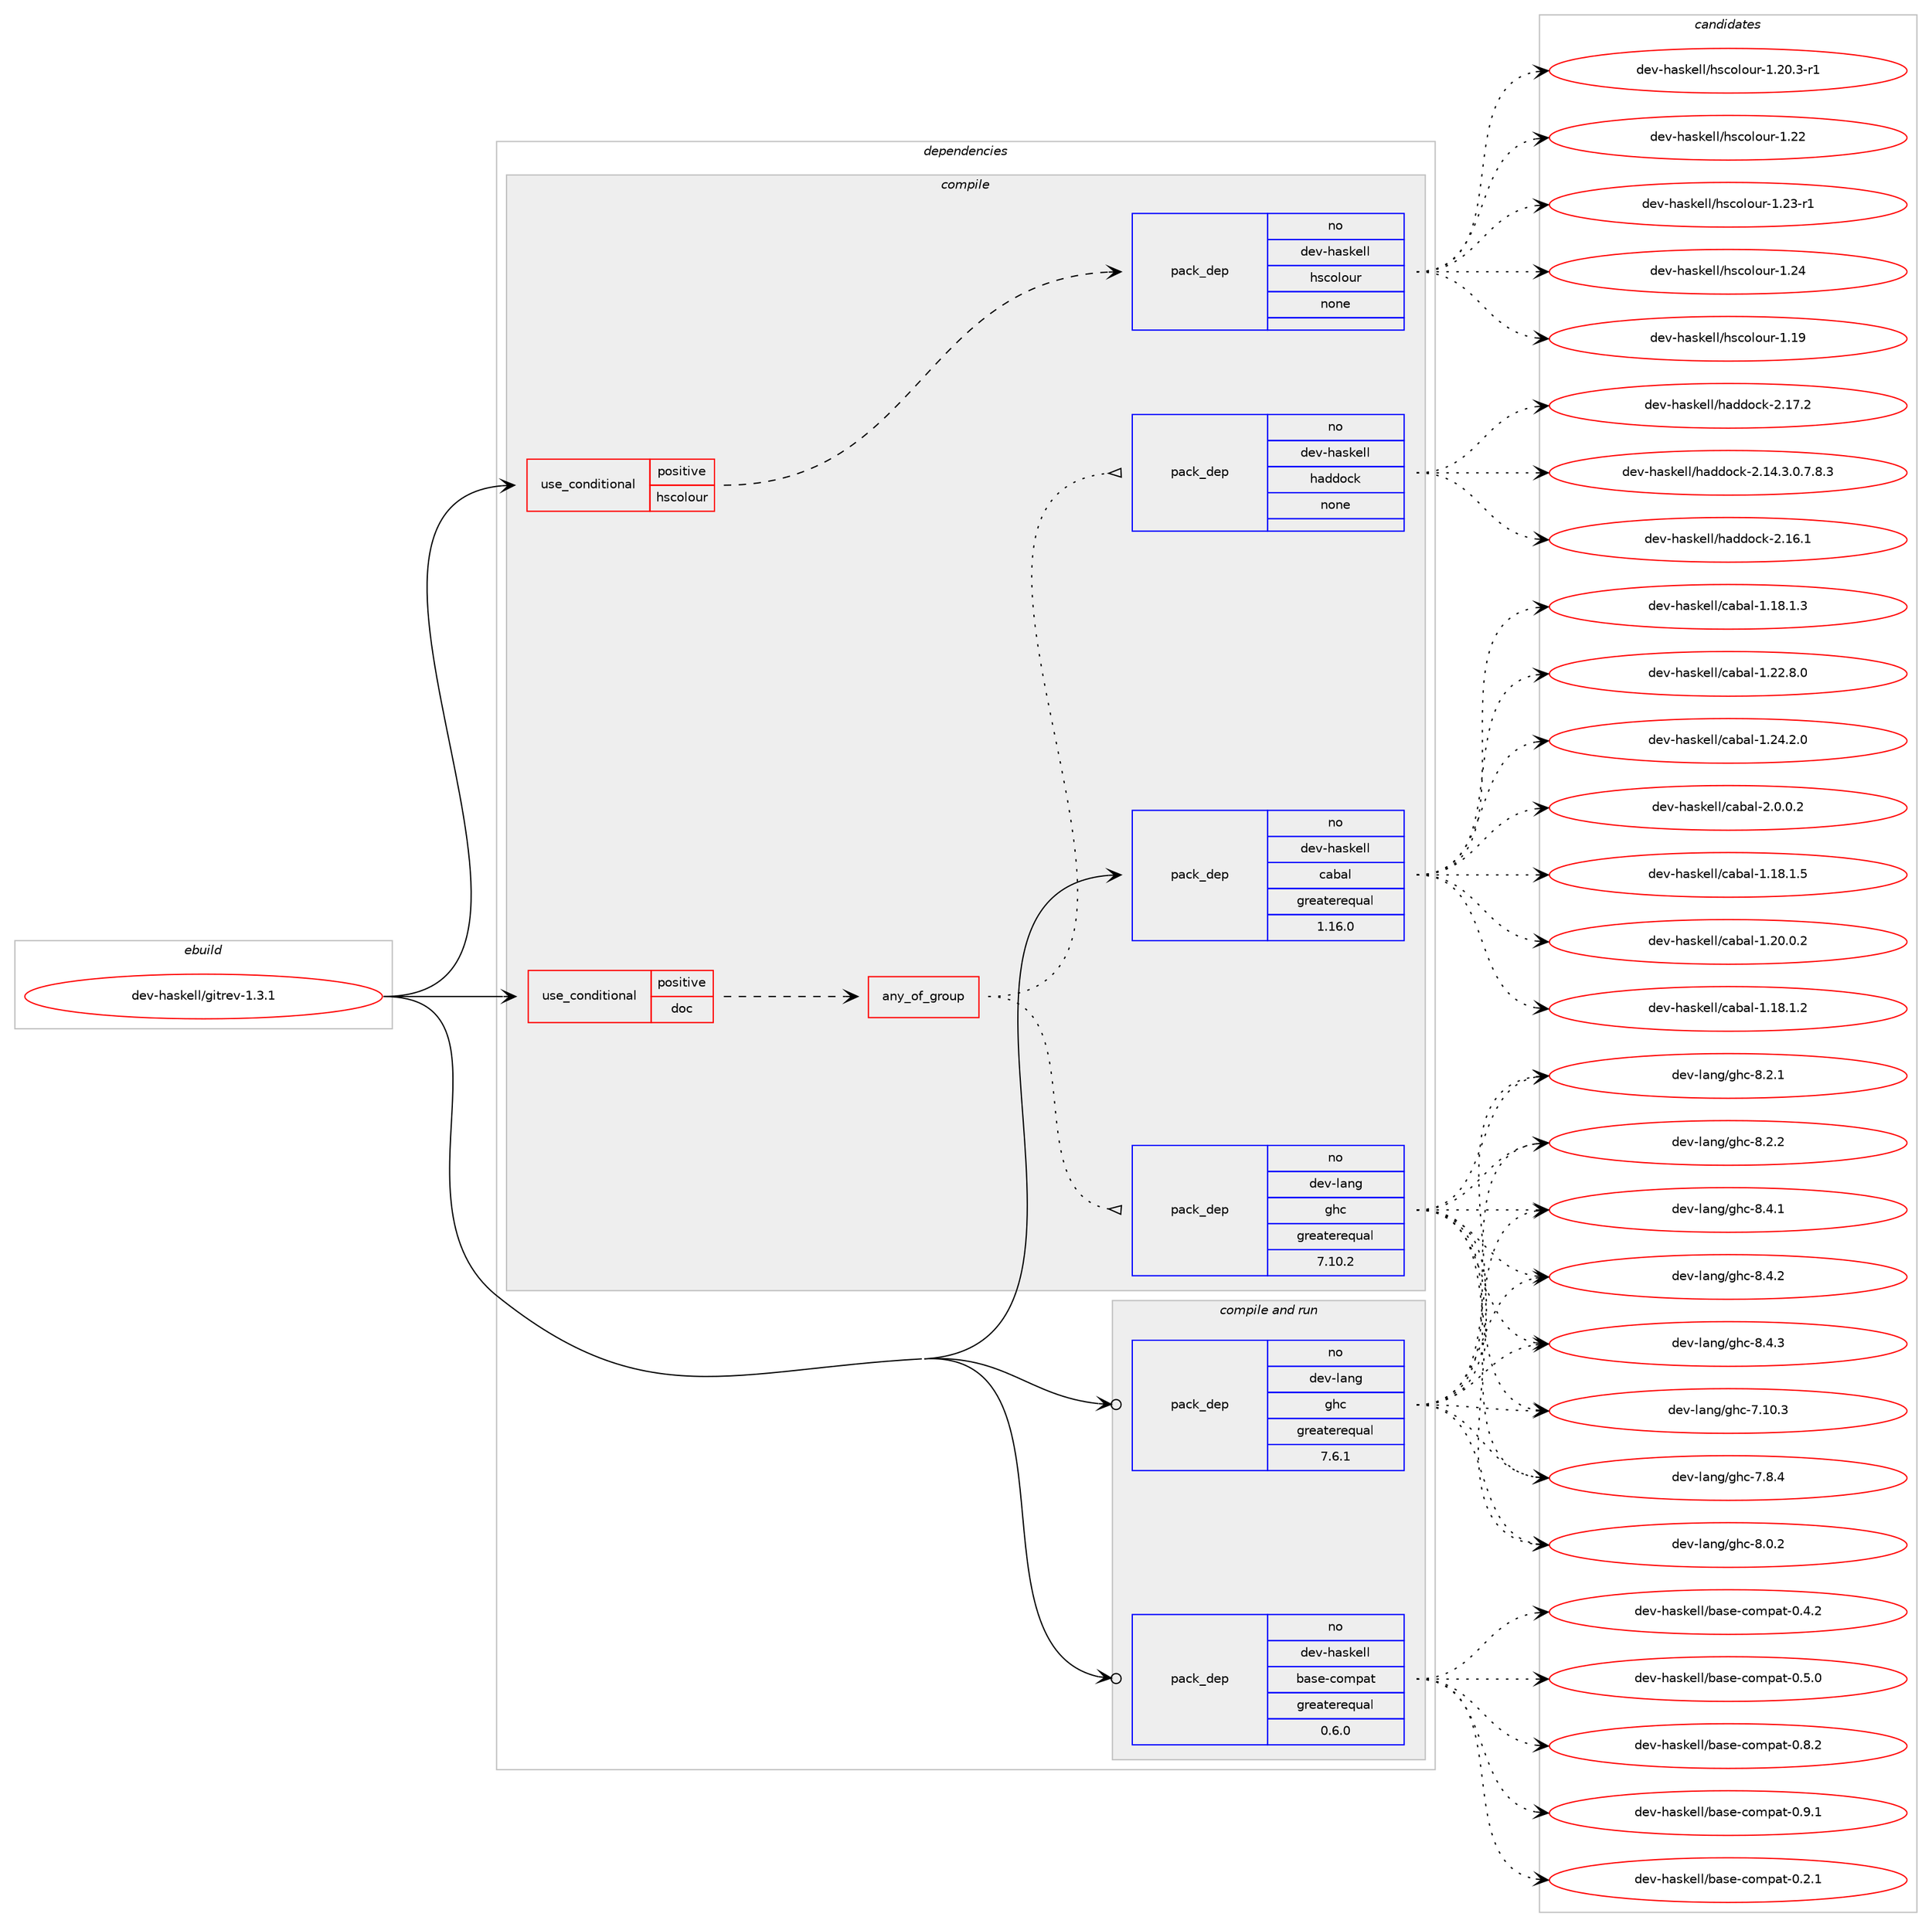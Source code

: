 digraph prolog {

# *************
# Graph options
# *************

newrank=true;
concentrate=true;
compound=true;
graph [rankdir=LR,fontname=Helvetica,fontsize=10,ranksep=1.5];#, ranksep=2.5, nodesep=0.2];
edge  [arrowhead=vee];
node  [fontname=Helvetica,fontsize=10];

# **********
# The ebuild
# **********

subgraph cluster_leftcol {
color=gray;
rank=same;
label=<<i>ebuild</i>>;
id [label="dev-haskell/gitrev-1.3.1", color=red, width=4, href="../dev-haskell/gitrev-1.3.1.svg"];
}

# ****************
# The dependencies
# ****************

subgraph cluster_midcol {
color=gray;
label=<<i>dependencies</i>>;
subgraph cluster_compile {
fillcolor="#eeeeee";
style=filled;
label=<<i>compile</i>>;
subgraph cond359653 {
dependency1332919 [label=<<TABLE BORDER="0" CELLBORDER="1" CELLSPACING="0" CELLPADDING="4"><TR><TD ROWSPAN="3" CELLPADDING="10">use_conditional</TD></TR><TR><TD>positive</TD></TR><TR><TD>doc</TD></TR></TABLE>>, shape=none, color=red];
subgraph any20923 {
dependency1332920 [label=<<TABLE BORDER="0" CELLBORDER="1" CELLSPACING="0" CELLPADDING="4"><TR><TD CELLPADDING="10">any_of_group</TD></TR></TABLE>>, shape=none, color=red];subgraph pack951791 {
dependency1332921 [label=<<TABLE BORDER="0" CELLBORDER="1" CELLSPACING="0" CELLPADDING="4" WIDTH="220"><TR><TD ROWSPAN="6" CELLPADDING="30">pack_dep</TD></TR><TR><TD WIDTH="110">no</TD></TR><TR><TD>dev-haskell</TD></TR><TR><TD>haddock</TD></TR><TR><TD>none</TD></TR><TR><TD></TD></TR></TABLE>>, shape=none, color=blue];
}
dependency1332920:e -> dependency1332921:w [weight=20,style="dotted",arrowhead="oinv"];
subgraph pack951792 {
dependency1332922 [label=<<TABLE BORDER="0" CELLBORDER="1" CELLSPACING="0" CELLPADDING="4" WIDTH="220"><TR><TD ROWSPAN="6" CELLPADDING="30">pack_dep</TD></TR><TR><TD WIDTH="110">no</TD></TR><TR><TD>dev-lang</TD></TR><TR><TD>ghc</TD></TR><TR><TD>greaterequal</TD></TR><TR><TD>7.10.2</TD></TR></TABLE>>, shape=none, color=blue];
}
dependency1332920:e -> dependency1332922:w [weight=20,style="dotted",arrowhead="oinv"];
}
dependency1332919:e -> dependency1332920:w [weight=20,style="dashed",arrowhead="vee"];
}
id:e -> dependency1332919:w [weight=20,style="solid",arrowhead="vee"];
subgraph cond359654 {
dependency1332923 [label=<<TABLE BORDER="0" CELLBORDER="1" CELLSPACING="0" CELLPADDING="4"><TR><TD ROWSPAN="3" CELLPADDING="10">use_conditional</TD></TR><TR><TD>positive</TD></TR><TR><TD>hscolour</TD></TR></TABLE>>, shape=none, color=red];
subgraph pack951793 {
dependency1332924 [label=<<TABLE BORDER="0" CELLBORDER="1" CELLSPACING="0" CELLPADDING="4" WIDTH="220"><TR><TD ROWSPAN="6" CELLPADDING="30">pack_dep</TD></TR><TR><TD WIDTH="110">no</TD></TR><TR><TD>dev-haskell</TD></TR><TR><TD>hscolour</TD></TR><TR><TD>none</TD></TR><TR><TD></TD></TR></TABLE>>, shape=none, color=blue];
}
dependency1332923:e -> dependency1332924:w [weight=20,style="dashed",arrowhead="vee"];
}
id:e -> dependency1332923:w [weight=20,style="solid",arrowhead="vee"];
subgraph pack951794 {
dependency1332925 [label=<<TABLE BORDER="0" CELLBORDER="1" CELLSPACING="0" CELLPADDING="4" WIDTH="220"><TR><TD ROWSPAN="6" CELLPADDING="30">pack_dep</TD></TR><TR><TD WIDTH="110">no</TD></TR><TR><TD>dev-haskell</TD></TR><TR><TD>cabal</TD></TR><TR><TD>greaterequal</TD></TR><TR><TD>1.16.0</TD></TR></TABLE>>, shape=none, color=blue];
}
id:e -> dependency1332925:w [weight=20,style="solid",arrowhead="vee"];
}
subgraph cluster_compileandrun {
fillcolor="#eeeeee";
style=filled;
label=<<i>compile and run</i>>;
subgraph pack951795 {
dependency1332926 [label=<<TABLE BORDER="0" CELLBORDER="1" CELLSPACING="0" CELLPADDING="4" WIDTH="220"><TR><TD ROWSPAN="6" CELLPADDING="30">pack_dep</TD></TR><TR><TD WIDTH="110">no</TD></TR><TR><TD>dev-haskell</TD></TR><TR><TD>base-compat</TD></TR><TR><TD>greaterequal</TD></TR><TR><TD>0.6.0</TD></TR></TABLE>>, shape=none, color=blue];
}
id:e -> dependency1332926:w [weight=20,style="solid",arrowhead="odotvee"];
subgraph pack951796 {
dependency1332927 [label=<<TABLE BORDER="0" CELLBORDER="1" CELLSPACING="0" CELLPADDING="4" WIDTH="220"><TR><TD ROWSPAN="6" CELLPADDING="30">pack_dep</TD></TR><TR><TD WIDTH="110">no</TD></TR><TR><TD>dev-lang</TD></TR><TR><TD>ghc</TD></TR><TR><TD>greaterequal</TD></TR><TR><TD>7.6.1</TD></TR></TABLE>>, shape=none, color=blue];
}
id:e -> dependency1332927:w [weight=20,style="solid",arrowhead="odotvee"];
}
subgraph cluster_run {
fillcolor="#eeeeee";
style=filled;
label=<<i>run</i>>;
}
}

# **************
# The candidates
# **************

subgraph cluster_choices {
rank=same;
color=gray;
label=<<i>candidates</i>>;

subgraph choice951791 {
color=black;
nodesep=1;
choice1001011184510497115107101108108471049710010011199107455046495246514648465546564651 [label="dev-haskell/haddock-2.14.3.0.7.8.3", color=red, width=4,href="../dev-haskell/haddock-2.14.3.0.7.8.3.svg"];
choice100101118451049711510710110810847104971001001119910745504649544649 [label="dev-haskell/haddock-2.16.1", color=red, width=4,href="../dev-haskell/haddock-2.16.1.svg"];
choice100101118451049711510710110810847104971001001119910745504649554650 [label="dev-haskell/haddock-2.17.2", color=red, width=4,href="../dev-haskell/haddock-2.17.2.svg"];
dependency1332921:e -> choice1001011184510497115107101108108471049710010011199107455046495246514648465546564651:w [style=dotted,weight="100"];
dependency1332921:e -> choice100101118451049711510710110810847104971001001119910745504649544649:w [style=dotted,weight="100"];
dependency1332921:e -> choice100101118451049711510710110810847104971001001119910745504649554650:w [style=dotted,weight="100"];
}
subgraph choice951792 {
color=black;
nodesep=1;
choice1001011184510897110103471031049945554649484651 [label="dev-lang/ghc-7.10.3", color=red, width=4,href="../dev-lang/ghc-7.10.3.svg"];
choice10010111845108971101034710310499455546564652 [label="dev-lang/ghc-7.8.4", color=red, width=4,href="../dev-lang/ghc-7.8.4.svg"];
choice10010111845108971101034710310499455646484650 [label="dev-lang/ghc-8.0.2", color=red, width=4,href="../dev-lang/ghc-8.0.2.svg"];
choice10010111845108971101034710310499455646504649 [label="dev-lang/ghc-8.2.1", color=red, width=4,href="../dev-lang/ghc-8.2.1.svg"];
choice10010111845108971101034710310499455646504650 [label="dev-lang/ghc-8.2.2", color=red, width=4,href="../dev-lang/ghc-8.2.2.svg"];
choice10010111845108971101034710310499455646524649 [label="dev-lang/ghc-8.4.1", color=red, width=4,href="../dev-lang/ghc-8.4.1.svg"];
choice10010111845108971101034710310499455646524650 [label="dev-lang/ghc-8.4.2", color=red, width=4,href="../dev-lang/ghc-8.4.2.svg"];
choice10010111845108971101034710310499455646524651 [label="dev-lang/ghc-8.4.3", color=red, width=4,href="../dev-lang/ghc-8.4.3.svg"];
dependency1332922:e -> choice1001011184510897110103471031049945554649484651:w [style=dotted,weight="100"];
dependency1332922:e -> choice10010111845108971101034710310499455546564652:w [style=dotted,weight="100"];
dependency1332922:e -> choice10010111845108971101034710310499455646484650:w [style=dotted,weight="100"];
dependency1332922:e -> choice10010111845108971101034710310499455646504649:w [style=dotted,weight="100"];
dependency1332922:e -> choice10010111845108971101034710310499455646504650:w [style=dotted,weight="100"];
dependency1332922:e -> choice10010111845108971101034710310499455646524649:w [style=dotted,weight="100"];
dependency1332922:e -> choice10010111845108971101034710310499455646524650:w [style=dotted,weight="100"];
dependency1332922:e -> choice10010111845108971101034710310499455646524651:w [style=dotted,weight="100"];
}
subgraph choice951793 {
color=black;
nodesep=1;
choice100101118451049711510710110810847104115991111081111171144549464957 [label="dev-haskell/hscolour-1.19", color=red, width=4,href="../dev-haskell/hscolour-1.19.svg"];
choice10010111845104971151071011081084710411599111108111117114454946504846514511449 [label="dev-haskell/hscolour-1.20.3-r1", color=red, width=4,href="../dev-haskell/hscolour-1.20.3-r1.svg"];
choice100101118451049711510710110810847104115991111081111171144549465050 [label="dev-haskell/hscolour-1.22", color=red, width=4,href="../dev-haskell/hscolour-1.22.svg"];
choice1001011184510497115107101108108471041159911110811111711445494650514511449 [label="dev-haskell/hscolour-1.23-r1", color=red, width=4,href="../dev-haskell/hscolour-1.23-r1.svg"];
choice100101118451049711510710110810847104115991111081111171144549465052 [label="dev-haskell/hscolour-1.24", color=red, width=4,href="../dev-haskell/hscolour-1.24.svg"];
dependency1332924:e -> choice100101118451049711510710110810847104115991111081111171144549464957:w [style=dotted,weight="100"];
dependency1332924:e -> choice10010111845104971151071011081084710411599111108111117114454946504846514511449:w [style=dotted,weight="100"];
dependency1332924:e -> choice100101118451049711510710110810847104115991111081111171144549465050:w [style=dotted,weight="100"];
dependency1332924:e -> choice1001011184510497115107101108108471041159911110811111711445494650514511449:w [style=dotted,weight="100"];
dependency1332924:e -> choice100101118451049711510710110810847104115991111081111171144549465052:w [style=dotted,weight="100"];
}
subgraph choice951794 {
color=black;
nodesep=1;
choice10010111845104971151071011081084799979897108454946495646494650 [label="dev-haskell/cabal-1.18.1.2", color=red, width=4,href="../dev-haskell/cabal-1.18.1.2.svg"];
choice10010111845104971151071011081084799979897108454946495646494651 [label="dev-haskell/cabal-1.18.1.3", color=red, width=4,href="../dev-haskell/cabal-1.18.1.3.svg"];
choice10010111845104971151071011081084799979897108454946495646494653 [label="dev-haskell/cabal-1.18.1.5", color=red, width=4,href="../dev-haskell/cabal-1.18.1.5.svg"];
choice10010111845104971151071011081084799979897108454946504846484650 [label="dev-haskell/cabal-1.20.0.2", color=red, width=4,href="../dev-haskell/cabal-1.20.0.2.svg"];
choice10010111845104971151071011081084799979897108454946505046564648 [label="dev-haskell/cabal-1.22.8.0", color=red, width=4,href="../dev-haskell/cabal-1.22.8.0.svg"];
choice10010111845104971151071011081084799979897108454946505246504648 [label="dev-haskell/cabal-1.24.2.0", color=red, width=4,href="../dev-haskell/cabal-1.24.2.0.svg"];
choice100101118451049711510710110810847999798971084550464846484650 [label="dev-haskell/cabal-2.0.0.2", color=red, width=4,href="../dev-haskell/cabal-2.0.0.2.svg"];
dependency1332925:e -> choice10010111845104971151071011081084799979897108454946495646494650:w [style=dotted,weight="100"];
dependency1332925:e -> choice10010111845104971151071011081084799979897108454946495646494651:w [style=dotted,weight="100"];
dependency1332925:e -> choice10010111845104971151071011081084799979897108454946495646494653:w [style=dotted,weight="100"];
dependency1332925:e -> choice10010111845104971151071011081084799979897108454946504846484650:w [style=dotted,weight="100"];
dependency1332925:e -> choice10010111845104971151071011081084799979897108454946505046564648:w [style=dotted,weight="100"];
dependency1332925:e -> choice10010111845104971151071011081084799979897108454946505246504648:w [style=dotted,weight="100"];
dependency1332925:e -> choice100101118451049711510710110810847999798971084550464846484650:w [style=dotted,weight="100"];
}
subgraph choice951795 {
color=black;
nodesep=1;
choice1001011184510497115107101108108479897115101459911110911297116454846504649 [label="dev-haskell/base-compat-0.2.1", color=red, width=4,href="../dev-haskell/base-compat-0.2.1.svg"];
choice1001011184510497115107101108108479897115101459911110911297116454846524650 [label="dev-haskell/base-compat-0.4.2", color=red, width=4,href="../dev-haskell/base-compat-0.4.2.svg"];
choice1001011184510497115107101108108479897115101459911110911297116454846534648 [label="dev-haskell/base-compat-0.5.0", color=red, width=4,href="../dev-haskell/base-compat-0.5.0.svg"];
choice1001011184510497115107101108108479897115101459911110911297116454846564650 [label="dev-haskell/base-compat-0.8.2", color=red, width=4,href="../dev-haskell/base-compat-0.8.2.svg"];
choice1001011184510497115107101108108479897115101459911110911297116454846574649 [label="dev-haskell/base-compat-0.9.1", color=red, width=4,href="../dev-haskell/base-compat-0.9.1.svg"];
dependency1332926:e -> choice1001011184510497115107101108108479897115101459911110911297116454846504649:w [style=dotted,weight="100"];
dependency1332926:e -> choice1001011184510497115107101108108479897115101459911110911297116454846524650:w [style=dotted,weight="100"];
dependency1332926:e -> choice1001011184510497115107101108108479897115101459911110911297116454846534648:w [style=dotted,weight="100"];
dependency1332926:e -> choice1001011184510497115107101108108479897115101459911110911297116454846564650:w [style=dotted,weight="100"];
dependency1332926:e -> choice1001011184510497115107101108108479897115101459911110911297116454846574649:w [style=dotted,weight="100"];
}
subgraph choice951796 {
color=black;
nodesep=1;
choice1001011184510897110103471031049945554649484651 [label="dev-lang/ghc-7.10.3", color=red, width=4,href="../dev-lang/ghc-7.10.3.svg"];
choice10010111845108971101034710310499455546564652 [label="dev-lang/ghc-7.8.4", color=red, width=4,href="../dev-lang/ghc-7.8.4.svg"];
choice10010111845108971101034710310499455646484650 [label="dev-lang/ghc-8.0.2", color=red, width=4,href="../dev-lang/ghc-8.0.2.svg"];
choice10010111845108971101034710310499455646504649 [label="dev-lang/ghc-8.2.1", color=red, width=4,href="../dev-lang/ghc-8.2.1.svg"];
choice10010111845108971101034710310499455646504650 [label="dev-lang/ghc-8.2.2", color=red, width=4,href="../dev-lang/ghc-8.2.2.svg"];
choice10010111845108971101034710310499455646524649 [label="dev-lang/ghc-8.4.1", color=red, width=4,href="../dev-lang/ghc-8.4.1.svg"];
choice10010111845108971101034710310499455646524650 [label="dev-lang/ghc-8.4.2", color=red, width=4,href="../dev-lang/ghc-8.4.2.svg"];
choice10010111845108971101034710310499455646524651 [label="dev-lang/ghc-8.4.3", color=red, width=4,href="../dev-lang/ghc-8.4.3.svg"];
dependency1332927:e -> choice1001011184510897110103471031049945554649484651:w [style=dotted,weight="100"];
dependency1332927:e -> choice10010111845108971101034710310499455546564652:w [style=dotted,weight="100"];
dependency1332927:e -> choice10010111845108971101034710310499455646484650:w [style=dotted,weight="100"];
dependency1332927:e -> choice10010111845108971101034710310499455646504649:w [style=dotted,weight="100"];
dependency1332927:e -> choice10010111845108971101034710310499455646504650:w [style=dotted,weight="100"];
dependency1332927:e -> choice10010111845108971101034710310499455646524649:w [style=dotted,weight="100"];
dependency1332927:e -> choice10010111845108971101034710310499455646524650:w [style=dotted,weight="100"];
dependency1332927:e -> choice10010111845108971101034710310499455646524651:w [style=dotted,weight="100"];
}
}

}
